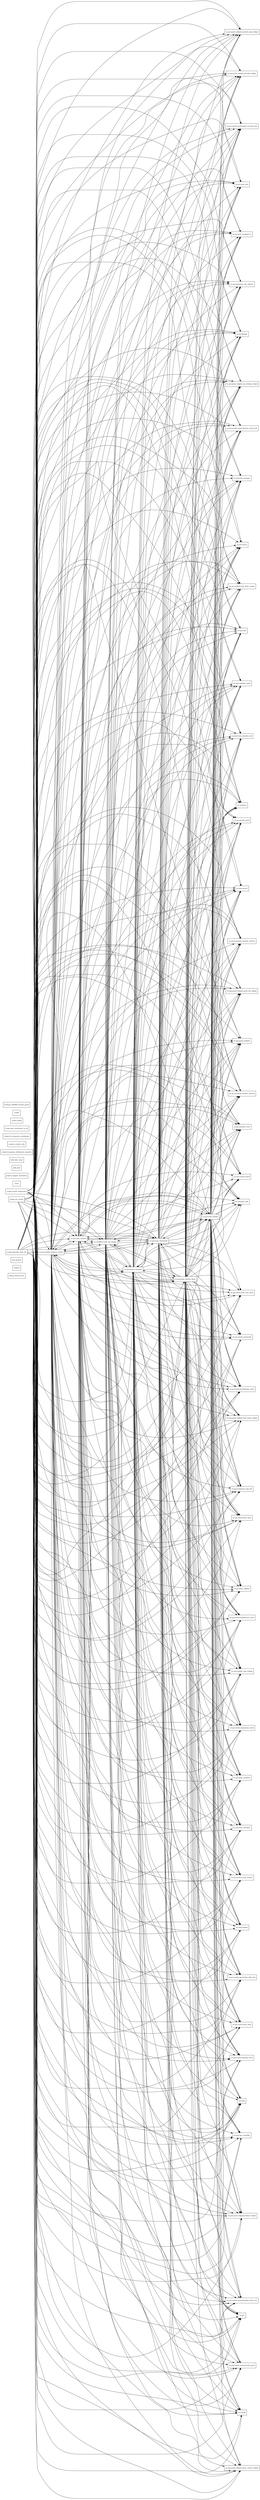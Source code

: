 digraph G {
rankdir=LR;
node [shape=box,fontsize=10];
  "debug_folium_issue" [label="debug_folium_issue"];
  "refaktor" [label="refaktor"];
  "test_geojson" [label="test_geojson"];
  "meteo_gui_starter" [label="meteo_gui_starter"];
  "meteo_gui_starter" -> "src.gui.results_panel.quick_overview_tab";
  "meteo_gui_starter" -> "src.gui.workers.analysis_worker";
  "meteo_gui_starter" -> "src.gui.main_window";
  "meteo_gui_starter" -> "src.analytics";
  "meteo_gui_starter" -> "src.gui.results_panel";
  "meteo_gui_starter" -> "src.gui.hungarian_location_selector";
  "meteo_gui_starter" -> "src.gui.panel_widgets.multi_city_widget";
  "meteo_gui_starter" -> "src.gui.panel_widgets";
  "meteo_gui_starter" -> "src.gui.utils";
  "meteo_gui_starter" -> "src.gui.hungarian_city_selector";
  "meteo_gui_starter" -> "src.gui.panel_widgets.api_settings_widget";
  "meteo_gui_starter" -> "src.data.weather_client";
  "meteo_gui_starter" -> "src.gui.data_widgets";
  "meteo_gui_starter" -> "src.gui.charts.temperature_chart";
  "meteo_gui_starter" -> "src.gui.weather_data_bridge";
  "meteo_gui_starter" -> "src.gui.charts.comparison_chart";
  "meteo_gui_starter" -> "src.gui.map_visualizer";
  "meteo_gui_starter" -> "src.gui.chart_container";
  "meteo_gui_starter" -> "src.data.city_manager";
  "meteo_gui_starter" -> "src.data.enums";
  "meteo_gui_starter" -> "src.gui.charts.wind_chart";
  "meteo_gui_starter" -> "src.data";
  "meteo_gui_starter" -> "src.gui.app_controller";
  "meteo_gui_starter" -> "src.gui.panel_widgets.location_widget";
  "meteo_gui_starter" -> "src.analytics.multi_city_engine";
  "meteo_gui_starter" -> "src.gui.analytics_view";
  "meteo_gui_starter" -> "src.gui.main_windowold";
  "meteo_gui_starter" -> "src.gui.control_panel";
  "meteo_gui_starter" -> "src.data.geo_utils";
  "meteo_gui_starter" -> "src.gui.charts.wind_rose_chart";
  "meteo_gui_starter" -> "src.gui.results_panel.extreme_events_tab";
  "meteo_gui_starter" -> "src.gui.trend_analytics_tab";
  "meteo_gui_starter" -> "src.gui.panel_widgets.analysis_type_widget";
  "meteo_gui_starter" -> "src.gui.map_visualizer (1)";
  "meteo_gui_starter" -> "src.gui.charts.heatmap_chart";
  "meteo_gui_starter" -> "src.gui.results_panel.detailed_charts_tab";
  "meteo_gui_starter" -> "src.gui.results_panel.results_panel";
  "meteo_gui_starter" -> "src.config";
  "meteo_gui_starter" -> "src.gui.panel_widgets.query_control_widget";
  "meteo_gui_starter" -> "src.gui.hungarian_map_tab";
  "meteo_gui_starter" -> "src.gui.panel_widgets.provider_widget";
  "meteo_gui_starter" -> "src.gui.dialogs";
  "meteo_gui_starter" -> "src.gui.charts";
  "meteo_gui_starter" -> "src.gui.charts.precipitation_chart";
  "meteo_gui_starter" -> "src.data.models";
  "meteo_gui_starter" -> "src.gui.universal_location_selector";
  "meteo_gui_starter" -> "src.gui.main_window_temp";
  "meteo_gui_starter" -> "src.gui.results_panel.data_table_tab";
  "meteo_gui_starter" -> "src.gui.panel_widgets.date_range_widget";
  "meteo_gui_starter" -> "src.gui.workers.data_fetch_worker";
  "meteo_gui_starter" -> "src.gui.color_palette";
  "meteo_gui_starter" -> "src.gui.mistral_main_window";
  "meteo_gui_starter" -> "src.gui";
  "meteo_gui_starter" -> "src.gui.map_view";
  "meteo_gui_starter" -> "src.gui.results_panel.utils";
  "meteo_gui_starter" -> "src.gui.theme_manager";
  "meteo_gui_starter" -> "src.gui.charts.base_chart";
  "main" [label="main"];
  "project_mapper_standalone" [label="project_mapper_standalone"];
  "split_plan" [label="split_plan"];
  "split_plan_main" [label="split_plan_main"];
  "src.config" [label="src.config"];
  "scripts.system_diagnostics" [label="scripts.system_diagnostics"];
  "scripts.system_diagnostics" -> "src.gui.results_panel.quick_overview_tab";
  "scripts.system_diagnostics" -> "src.gui.workers.analysis_worker";
  "scripts.system_diagnostics" -> "src.gui.main_window";
  "scripts.system_diagnostics" -> "src.analytics";
  "scripts.system_diagnostics" -> "src.gui.results_panel";
  "scripts.system_diagnostics" -> "src.gui.hungarian_location_selector";
  "scripts.system_diagnostics" -> "src.gui.panel_widgets.multi_city_widget";
  "scripts.system_diagnostics" -> "src.gui.panel_widgets";
  "scripts.system_diagnostics" -> "src.gui.utils";
  "scripts.system_diagnostics" -> "src.gui.hungarian_city_selector";
  "scripts.system_diagnostics" -> "src.gui.panel_widgets.api_settings_widget";
  "scripts.system_diagnostics" -> "src.data.weather_client";
  "scripts.system_diagnostics" -> "src.gui.data_widgets";
  "scripts.system_diagnostics" -> "src.gui.charts.temperature_chart";
  "scripts.system_diagnostics" -> "src.gui.weather_data_bridge";
  "scripts.system_diagnostics" -> "src.gui.charts.comparison_chart";
  "scripts.system_diagnostics" -> "src.gui.map_visualizer";
  "scripts.system_diagnostics" -> "src.gui.chart_container";
  "scripts.system_diagnostics" -> "src.data.city_manager";
  "scripts.system_diagnostics" -> "src.data.enums";
  "scripts.system_diagnostics" -> "src.gui.charts.wind_chart";
  "scripts.system_diagnostics" -> "src.data";
  "scripts.system_diagnostics" -> "src.gui.app_controller";
  "scripts.system_diagnostics" -> "src.gui.panel_widgets.location_widget";
  "scripts.system_diagnostics" -> "src.analytics.multi_city_engine";
  "scripts.system_diagnostics" -> "src.gui.analytics_view";
  "scripts.system_diagnostics" -> "src.gui.main_windowold";
  "scripts.system_diagnostics" -> "src.gui.control_panel";
  "scripts.system_diagnostics" -> "src.data.geo_utils";
  "scripts.system_diagnostics" -> "src.gui.charts.wind_rose_chart";
  "scripts.system_diagnostics" -> "src.gui.results_panel.extreme_events_tab";
  "scripts.system_diagnostics" -> "src.gui.trend_analytics_tab";
  "scripts.system_diagnostics" -> "src.gui.panel_widgets.analysis_type_widget";
  "scripts.system_diagnostics" -> "src.gui.map_visualizer (1)";
  "scripts.system_diagnostics" -> "src.gui.charts.heatmap_chart";
  "scripts.system_diagnostics" -> "src.gui.results_panel.detailed_charts_tab";
  "scripts.system_diagnostics" -> "src.gui.results_panel.results_panel";
  "scripts.system_diagnostics" -> "src.config";
  "scripts.system_diagnostics" -> "src.gui.panel_widgets.query_control_widget";
  "scripts.system_diagnostics" -> "src.gui.hungarian_map_tab";
  "scripts.system_diagnostics" -> "src.gui.panel_widgets.provider_widget";
  "scripts.system_diagnostics" -> "src.gui.dialogs";
  "scripts.system_diagnostics" -> "src.gui.charts";
  "scripts.system_diagnostics" -> "src.gui.charts.precipitation_chart";
  "scripts.system_diagnostics" -> "src.data.models";
  "scripts.system_diagnostics" -> "src.gui.universal_location_selector";
  "scripts.system_diagnostics" -> "src.gui.main_window_temp";
  "scripts.system_diagnostics" -> "src.gui.results_panel.data_table_tab";
  "scripts.system_diagnostics" -> "src.gui.panel_widgets.date_range_widget";
  "scripts.system_diagnostics" -> "src.gui.workers.data_fetch_worker";
  "scripts.system_diagnostics" -> "src.gui.color_palette";
  "scripts.system_diagnostics" -> "src.gui.mistral_main_window";
  "scripts.system_diagnostics" -> "src.gui";
  "scripts.system_diagnostics" -> "src.gui.map_view";
  "scripts.system_diagnostics" -> "src.gui.results_panel.utils";
  "scripts.system_diagnostics" -> "src.gui.theme_manager";
  "scripts.system_diagnostics" -> "src.gui.charts.base_chart";
  "scripts.hungarian_settlements_importer" [label="scripts.hungarian_settlements_importer"];
  "scripts.ai_studio_code" [label="scripts.ai_studio_code"];
  "scripts.fix_hungarian_coordinates" [label="scripts.fix_hungarian_coordinates"];
  "scripts.add_coordinates_to_db" [label="scripts.add_coordinates_to_db"];
  "scripts.config" [label="scripts.config"];
  "scripts.populate_cities_db" [label="scripts.populate_cities_db"];
  "scripts.populate_cities_db" -> "src.gui.results_panel.quick_overview_tab";
  "scripts.populate_cities_db" -> "src.gui.workers.analysis_worker";
  "scripts.populate_cities_db" -> "src.gui.main_window";
  "scripts.populate_cities_db" -> "src.analytics";
  "scripts.populate_cities_db" -> "src.gui.results_panel";
  "scripts.populate_cities_db" -> "src.gui.hungarian_location_selector";
  "scripts.populate_cities_db" -> "src.gui.panel_widgets.multi_city_widget";
  "scripts.populate_cities_db" -> "src.gui.panel_widgets";
  "scripts.populate_cities_db" -> "src.gui.utils";
  "scripts.populate_cities_db" -> "src.gui.hungarian_city_selector";
  "scripts.populate_cities_db" -> "src.gui.panel_widgets.api_settings_widget";
  "scripts.populate_cities_db" -> "src.data.weather_client";
  "scripts.populate_cities_db" -> "src.gui.data_widgets";
  "scripts.populate_cities_db" -> "src.gui.charts.temperature_chart";
  "scripts.populate_cities_db" -> "src.gui.weather_data_bridge";
  "scripts.populate_cities_db" -> "src.gui.charts.comparison_chart";
  "scripts.populate_cities_db" -> "src.gui.map_visualizer";
  "scripts.populate_cities_db" -> "src.gui.chart_container";
  "scripts.populate_cities_db" -> "src.data.city_manager";
  "scripts.populate_cities_db" -> "src.data.enums";
  "scripts.populate_cities_db" -> "src.gui.charts.wind_chart";
  "scripts.populate_cities_db" -> "src.data";
  "scripts.populate_cities_db" -> "src.gui.app_controller";
  "scripts.populate_cities_db" -> "src.gui.panel_widgets.location_widget";
  "scripts.populate_cities_db" -> "src.analytics.multi_city_engine";
  "scripts.populate_cities_db" -> "src.gui.analytics_view";
  "scripts.populate_cities_db" -> "src.gui.main_windowold";
  "scripts.populate_cities_db" -> "src.gui.control_panel";
  "scripts.populate_cities_db" -> "src.data.geo_utils";
  "scripts.populate_cities_db" -> "src.gui.charts.wind_rose_chart";
  "scripts.populate_cities_db" -> "src.gui.results_panel.extreme_events_tab";
  "scripts.populate_cities_db" -> "src.gui.trend_analytics_tab";
  "scripts.populate_cities_db" -> "src.gui.panel_widgets.analysis_type_widget";
  "scripts.populate_cities_db" -> "src.gui.map_visualizer (1)";
  "scripts.populate_cities_db" -> "src.gui.charts.heatmap_chart";
  "scripts.populate_cities_db" -> "src.gui.results_panel.detailed_charts_tab";
  "scripts.populate_cities_db" -> "src.gui.results_panel.results_panel";
  "scripts.populate_cities_db" -> "src.config";
  "scripts.populate_cities_db" -> "src.gui.panel_widgets.query_control_widget";
  "scripts.populate_cities_db" -> "src.gui.hungarian_map_tab";
  "scripts.populate_cities_db" -> "src.gui.panel_widgets.provider_widget";
  "scripts.populate_cities_db" -> "src.gui.dialogs";
  "scripts.populate_cities_db" -> "src.gui.charts";
  "scripts.populate_cities_db" -> "src.gui.charts.precipitation_chart";
  "scripts.populate_cities_db" -> "src.data.models";
  "scripts.populate_cities_db" -> "src.gui.universal_location_selector";
  "scripts.populate_cities_db" -> "src.gui.main_window_temp";
  "scripts.populate_cities_db" -> "src.gui.results_panel.data_table_tab";
  "scripts.populate_cities_db" -> "src.gui.panel_widgets.date_range_widget";
  "scripts.populate_cities_db" -> "src.gui.workers.data_fetch_worker";
  "scripts.populate_cities_db" -> "src.gui.color_palette";
  "scripts.populate_cities_db" -> "src.gui.mistral_main_window";
  "scripts.populate_cities_db" -> "src.gui";
  "scripts.populate_cities_db" -> "src.gui.map_view";
  "scripts.populate_cities_db" -> "src.gui.results_panel.utils";
  "scripts.populate_cities_db" -> "src.gui.theme_manager";
  "scripts.populate_cities_db" -> "src.gui.charts.base_chart";
  "scripts" [label="scripts"];
  "backups_20250813.control_panel" [label="backups_20250813.control_panel"];
  "src.data.geo_utils" [label="src.data.geo_utils"];
  "src.data.city_manager" [label="src.data.city_manager"];
  "src.data.enums" [label="src.data.enums"];
  "src.data.models" [label="src.data.models"];
  "src.data.weather_client" [label="src.data.weather_client"];
  "src.data" [label="src.data"];
  "src.analytics.multi_city_engine" [label="src.analytics.multi_city_engine"];
  "src.analytics.multi_city_engine" -> "src.gui.results_panel.quick_overview_tab";
  "src.analytics.multi_city_engine" -> "src.gui.workers.analysis_worker";
  "src.analytics.multi_city_engine" -> "src.gui.main_window";
  "src.analytics.multi_city_engine" -> "src.analytics";
  "src.analytics.multi_city_engine" -> "src.gui.results_panel";
  "src.analytics.multi_city_engine" -> "src.gui.hungarian_location_selector";
  "src.analytics.multi_city_engine" -> "src.gui.panel_widgets.multi_city_widget";
  "src.analytics.multi_city_engine" -> "src.gui.panel_widgets";
  "src.analytics.multi_city_engine" -> "src.gui.utils";
  "src.analytics.multi_city_engine" -> "src.gui.hungarian_city_selector";
  "src.analytics.multi_city_engine" -> "src.gui.panel_widgets.api_settings_widget";
  "src.analytics.multi_city_engine" -> "src.data.weather_client";
  "src.analytics.multi_city_engine" -> "src.gui.data_widgets";
  "src.analytics.multi_city_engine" -> "src.gui.charts.temperature_chart";
  "src.analytics.multi_city_engine" -> "src.gui.weather_data_bridge";
  "src.analytics.multi_city_engine" -> "src.gui.charts.comparison_chart";
  "src.analytics.multi_city_engine" -> "src.gui.map_visualizer";
  "src.analytics.multi_city_engine" -> "src.gui.chart_container";
  "src.analytics.multi_city_engine" -> "src.data.city_manager";
  "src.analytics.multi_city_engine" -> "src.data.enums";
  "src.analytics.multi_city_engine" -> "src.gui.charts.wind_chart";
  "src.analytics.multi_city_engine" -> "src.data";
  "src.analytics.multi_city_engine" -> "src.gui.app_controller";
  "src.analytics.multi_city_engine" -> "src.gui.panel_widgets.location_widget";
  "src.analytics.multi_city_engine" -> "src.gui.analytics_view";
  "src.analytics.multi_city_engine" -> "src.gui.main_windowold";
  "src.analytics.multi_city_engine" -> "src.gui.control_panel";
  "src.analytics.multi_city_engine" -> "src.data.geo_utils";
  "src.analytics.multi_city_engine" -> "src.gui.charts.wind_rose_chart";
  "src.analytics.multi_city_engine" -> "src.gui.results_panel.extreme_events_tab";
  "src.analytics.multi_city_engine" -> "src.gui.trend_analytics_tab";
  "src.analytics.multi_city_engine" -> "src.gui.panel_widgets.analysis_type_widget";
  "src.analytics.multi_city_engine" -> "src.gui.map_visualizer (1)";
  "src.analytics.multi_city_engine" -> "src.gui.charts.heatmap_chart";
  "src.analytics.multi_city_engine" -> "src.gui.results_panel.detailed_charts_tab";
  "src.analytics.multi_city_engine" -> "src.gui.results_panel.results_panel";
  "src.analytics.multi_city_engine" -> "src.config";
  "src.analytics.multi_city_engine" -> "src.gui.panel_widgets.query_control_widget";
  "src.analytics.multi_city_engine" -> "src.gui.hungarian_map_tab";
  "src.analytics.multi_city_engine" -> "src.gui.panel_widgets.provider_widget";
  "src.analytics.multi_city_engine" -> "src.gui.dialogs";
  "src.analytics.multi_city_engine" -> "src.gui.charts";
  "src.analytics.multi_city_engine" -> "src.gui.charts.precipitation_chart";
  "src.analytics.multi_city_engine" -> "src.data.models";
  "src.analytics.multi_city_engine" -> "src.gui.universal_location_selector";
  "src.analytics.multi_city_engine" -> "src.gui.main_window_temp";
  "src.analytics.multi_city_engine" -> "src.gui.results_panel.data_table_tab";
  "src.analytics.multi_city_engine" -> "src.gui.panel_widgets.date_range_widget";
  "src.analytics.multi_city_engine" -> "src.gui.workers.data_fetch_worker";
  "src.analytics.multi_city_engine" -> "src.gui.color_palette";
  "src.analytics.multi_city_engine" -> "src.gui.mistral_main_window";
  "src.analytics.multi_city_engine" -> "src.gui";
  "src.analytics.multi_city_engine" -> "src.gui.map_view";
  "src.analytics.multi_city_engine" -> "src.gui.results_panel.utils";
  "src.analytics.multi_city_engine" -> "src.gui.theme_manager";
  "src.analytics.multi_city_engine" -> "src.gui.charts.base_chart";
  "src.analytics" [label="src.analytics"];
  "src.gui.map_visualizer" [label="src.gui.map_visualizer"];
  "src.gui.mistral_main_window" [label="src.gui.mistral_main_window"];
  "src.gui.universal_location_selector" [label="src.gui.universal_location_selector"];
  "src.gui.map_view" [label="src.gui.map_view"];
  "src.gui.chart_container" [label="src.gui.chart_container"];
  "src.gui.trend_analytics_tab" [label="src.gui.trend_analytics_tab"];
  "src.gui.hungarian_location_selector" [label="src.gui.hungarian_location_selector"];
  "src.gui.hungarian_map_tab" [label="src.gui.hungarian_map_tab"];
  "src.gui.color_palette" [label="src.gui.color_palette"];
  "src.gui.color_palette" -> "src.gui.results_panel.quick_overview_tab";
  "src.gui.color_palette" -> "src.gui.workers.analysis_worker";
  "src.gui.color_palette" -> "src.gui.main_window";
  "src.gui.color_palette" -> "src.analytics";
  "src.gui.color_palette" -> "src.gui.results_panel";
  "src.gui.color_palette" -> "src.gui.hungarian_location_selector";
  "src.gui.color_palette" -> "src.gui.panel_widgets.multi_city_widget";
  "src.gui.color_palette" -> "src.gui.panel_widgets";
  "src.gui.color_palette" -> "src.gui.utils";
  "src.gui.color_palette" -> "src.gui.hungarian_city_selector";
  "src.gui.color_palette" -> "src.gui.panel_widgets.api_settings_widget";
  "src.gui.color_palette" -> "src.data.weather_client";
  "src.gui.color_palette" -> "src.gui.data_widgets";
  "src.gui.color_palette" -> "src.gui.charts.temperature_chart";
  "src.gui.color_palette" -> "src.gui.weather_data_bridge";
  "src.gui.color_palette" -> "src.gui.charts.comparison_chart";
  "src.gui.color_palette" -> "src.gui.map_visualizer";
  "src.gui.color_palette" -> "src.gui.chart_container";
  "src.gui.color_palette" -> "src.data.city_manager";
  "src.gui.color_palette" -> "src.data.enums";
  "src.gui.color_palette" -> "src.gui.charts.wind_chart";
  "src.gui.color_palette" -> "src.data";
  "src.gui.color_palette" -> "src.gui.app_controller";
  "src.gui.color_palette" -> "src.gui.panel_widgets.location_widget";
  "src.gui.color_palette" -> "src.analytics.multi_city_engine";
  "src.gui.color_palette" -> "src.gui.analytics_view";
  "src.gui.color_palette" -> "src.gui.main_windowold";
  "src.gui.color_palette" -> "src.gui.control_panel";
  "src.gui.color_palette" -> "src.data.geo_utils";
  "src.gui.color_palette" -> "src.gui.charts.wind_rose_chart";
  "src.gui.color_palette" -> "src.gui.results_panel.extreme_events_tab";
  "src.gui.color_palette" -> "src.gui.trend_analytics_tab";
  "src.gui.color_palette" -> "src.gui.panel_widgets.analysis_type_widget";
  "src.gui.color_palette" -> "src.gui.map_visualizer (1)";
  "src.gui.color_palette" -> "src.gui.charts.heatmap_chart";
  "src.gui.color_palette" -> "src.gui.results_panel.detailed_charts_tab";
  "src.gui.color_palette" -> "src.gui.results_panel.results_panel";
  "src.gui.color_palette" -> "src.config";
  "src.gui.color_palette" -> "src.gui.panel_widgets.query_control_widget";
  "src.gui.color_palette" -> "src.gui.hungarian_map_tab";
  "src.gui.color_palette" -> "src.gui.panel_widgets.provider_widget";
  "src.gui.color_palette" -> "src.gui.dialogs";
  "src.gui.color_palette" -> "src.gui.charts";
  "src.gui.color_palette" -> "src.gui.charts.precipitation_chart";
  "src.gui.color_palette" -> "src.data.models";
  "src.gui.color_palette" -> "src.gui.universal_location_selector";
  "src.gui.color_palette" -> "src.gui.main_window_temp";
  "src.gui.color_palette" -> "src.gui.results_panel.data_table_tab";
  "src.gui.color_palette" -> "src.gui.panel_widgets.date_range_widget";
  "src.gui.color_palette" -> "src.gui.workers.data_fetch_worker";
  "src.gui.color_palette" -> "src.gui.mistral_main_window";
  "src.gui.color_palette" -> "src.gui";
  "src.gui.color_palette" -> "src.gui.map_view";
  "src.gui.color_palette" -> "src.gui.results_panel.utils";
  "src.gui.color_palette" -> "src.gui.theme_manager";
  "src.gui.color_palette" -> "src.gui.charts.base_chart";
  "src.gui.weather_data_bridge" [label="src.gui.weather_data_bridge"];
  "src.gui.hungarian_city_selector" [label="src.gui.hungarian_city_selector"];
  "src.gui.analytics_view" [label="src.gui.analytics_view"];
  "src.gui.dialogs" [label="src.gui.dialogs"];
  "src.gui.utils" [label="src.gui.utils"];
  "src.gui.control_panel" [label="src.gui.control_panel"];
  "src.gui.theme_manager" [label="src.gui.theme_manager"];
  "src.gui.theme_manager" -> "src.gui.results_panel.quick_overview_tab";
  "src.gui.theme_manager" -> "src.gui.workers.analysis_worker";
  "src.gui.theme_manager" -> "src.gui.main_window";
  "src.gui.theme_manager" -> "src.analytics";
  "src.gui.theme_manager" -> "src.gui.results_panel";
  "src.gui.theme_manager" -> "src.gui.hungarian_location_selector";
  "src.gui.theme_manager" -> "src.gui.panel_widgets.multi_city_widget";
  "src.gui.theme_manager" -> "src.gui.panel_widgets";
  "src.gui.theme_manager" -> "src.gui.utils";
  "src.gui.theme_manager" -> "src.gui.hungarian_city_selector";
  "src.gui.theme_manager" -> "src.gui.panel_widgets.api_settings_widget";
  "src.gui.theme_manager" -> "src.data.weather_client";
  "src.gui.theme_manager" -> "src.gui.data_widgets";
  "src.gui.theme_manager" -> "src.gui.charts.temperature_chart";
  "src.gui.theme_manager" -> "src.gui.weather_data_bridge";
  "src.gui.theme_manager" -> "src.gui.charts.comparison_chart";
  "src.gui.theme_manager" -> "src.gui.map_visualizer";
  "src.gui.theme_manager" -> "src.gui.chart_container";
  "src.gui.theme_manager" -> "src.data.city_manager";
  "src.gui.theme_manager" -> "src.data.enums";
  "src.gui.theme_manager" -> "src.gui.charts.wind_chart";
  "src.gui.theme_manager" -> "src.data";
  "src.gui.theme_manager" -> "src.gui.app_controller";
  "src.gui.theme_manager" -> "src.gui.panel_widgets.location_widget";
  "src.gui.theme_manager" -> "src.analytics.multi_city_engine";
  "src.gui.theme_manager" -> "src.gui.analytics_view";
  "src.gui.theme_manager" -> "src.gui.main_windowold";
  "src.gui.theme_manager" -> "src.gui.control_panel";
  "src.gui.theme_manager" -> "src.data.geo_utils";
  "src.gui.theme_manager" -> "src.gui.charts.wind_rose_chart";
  "src.gui.theme_manager" -> "src.gui.results_panel.extreme_events_tab";
  "src.gui.theme_manager" -> "src.gui.trend_analytics_tab";
  "src.gui.theme_manager" -> "src.gui.panel_widgets.analysis_type_widget";
  "src.gui.theme_manager" -> "src.gui.map_visualizer (1)";
  "src.gui.theme_manager" -> "src.gui.charts.heatmap_chart";
  "src.gui.theme_manager" -> "src.gui.results_panel.detailed_charts_tab";
  "src.gui.theme_manager" -> "src.gui.results_panel.results_panel";
  "src.gui.theme_manager" -> "src.config";
  "src.gui.theme_manager" -> "src.gui.panel_widgets.query_control_widget";
  "src.gui.theme_manager" -> "src.gui.hungarian_map_tab";
  "src.gui.theme_manager" -> "src.gui.panel_widgets.provider_widget";
  "src.gui.theme_manager" -> "src.gui.dialogs";
  "src.gui.theme_manager" -> "src.gui.charts";
  "src.gui.theme_manager" -> "src.gui.charts.precipitation_chart";
  "src.gui.theme_manager" -> "src.data.models";
  "src.gui.theme_manager" -> "src.gui.universal_location_selector";
  "src.gui.theme_manager" -> "src.gui.main_window_temp";
  "src.gui.theme_manager" -> "src.gui.results_panel.data_table_tab";
  "src.gui.theme_manager" -> "src.gui.panel_widgets.date_range_widget";
  "src.gui.theme_manager" -> "src.gui.workers.data_fetch_worker";
  "src.gui.theme_manager" -> "src.gui.color_palette";
  "src.gui.theme_manager" -> "src.gui.mistral_main_window";
  "src.gui.theme_manager" -> "src.gui";
  "src.gui.theme_manager" -> "src.gui.map_view";
  "src.gui.theme_manager" -> "src.gui.results_panel.utils";
  "src.gui.theme_manager" -> "src.gui.charts.base_chart";
  "src.gui.map_visualizer (1)" [label="src.gui.map_visualizer (1)"];
  "src.gui.main_window" [label="src.gui.main_window"];
  "src.gui.main_window" -> "src.gui.results_panel.quick_overview_tab";
  "src.gui.main_window" -> "src.gui.workers.analysis_worker";
  "src.gui.main_window" -> "src.analytics";
  "src.gui.main_window" -> "src.gui.results_panel";
  "src.gui.main_window" -> "src.gui.hungarian_location_selector";
  "src.gui.main_window" -> "src.gui.panel_widgets.multi_city_widget";
  "src.gui.main_window" -> "src.gui.panel_widgets";
  "src.gui.main_window" -> "src.gui.utils";
  "src.gui.main_window" -> "src.gui.hungarian_city_selector";
  "src.gui.main_window" -> "src.gui.panel_widgets.api_settings_widget";
  "src.gui.main_window" -> "src.data.weather_client";
  "src.gui.main_window" -> "src.gui.data_widgets";
  "src.gui.main_window" -> "src.gui.charts.temperature_chart";
  "src.gui.main_window" -> "src.gui.weather_data_bridge";
  "src.gui.main_window" -> "src.gui.charts.comparison_chart";
  "src.gui.main_window" -> "src.gui.map_visualizer";
  "src.gui.main_window" -> "src.gui.chart_container";
  "src.gui.main_window" -> "src.data.city_manager";
  "src.gui.main_window" -> "src.data.enums";
  "src.gui.main_window" -> "src.gui.charts.wind_chart";
  "src.gui.main_window" -> "src.data";
  "src.gui.main_window" -> "src.gui.app_controller";
  "src.gui.main_window" -> "src.gui.panel_widgets.location_widget";
  "src.gui.main_window" -> "src.analytics.multi_city_engine";
  "src.gui.main_window" -> "src.gui.analytics_view";
  "src.gui.main_window" -> "src.gui.main_windowold";
  "src.gui.main_window" -> "src.gui.control_panel";
  "src.gui.main_window" -> "src.data.geo_utils";
  "src.gui.main_window" -> "src.gui.charts.wind_rose_chart";
  "src.gui.main_window" -> "src.gui.results_panel.extreme_events_tab";
  "src.gui.main_window" -> "src.gui.trend_analytics_tab";
  "src.gui.main_window" -> "src.gui.panel_widgets.analysis_type_widget";
  "src.gui.main_window" -> "src.gui.map_visualizer (1)";
  "src.gui.main_window" -> "src.gui.charts.heatmap_chart";
  "src.gui.main_window" -> "src.gui.results_panel.detailed_charts_tab";
  "src.gui.main_window" -> "src.gui.results_panel.results_panel";
  "src.gui.main_window" -> "src.config";
  "src.gui.main_window" -> "src.gui.panel_widgets.query_control_widget";
  "src.gui.main_window" -> "src.gui.hungarian_map_tab";
  "src.gui.main_window" -> "src.gui.panel_widgets.provider_widget";
  "src.gui.main_window" -> "src.gui.dialogs";
  "src.gui.main_window" -> "src.gui.charts";
  "src.gui.main_window" -> "src.gui.charts.precipitation_chart";
  "src.gui.main_window" -> "src.data.models";
  "src.gui.main_window" -> "src.gui.universal_location_selector";
  "src.gui.main_window" -> "src.gui.main_window_temp";
  "src.gui.main_window" -> "src.gui.results_panel.data_table_tab";
  "src.gui.main_window" -> "src.gui.panel_widgets.date_range_widget";
  "src.gui.main_window" -> "src.gui.workers.data_fetch_worker";
  "src.gui.main_window" -> "src.gui.color_palette";
  "src.gui.main_window" -> "src.gui.mistral_main_window";
  "src.gui.main_window" -> "src.gui";
  "src.gui.main_window" -> "src.gui.map_view";
  "src.gui.main_window" -> "src.gui.results_panel.utils";
  "src.gui.main_window" -> "src.gui.theme_manager";
  "src.gui.main_window" -> "src.gui.charts.base_chart";
  "src.gui.app_controller" [label="src.gui.app_controller"];
  "src.gui.data_widgets" [label="src.gui.data_widgets"];
  "src.gui.main_window_temp" [label="src.gui.main_window_temp"];
  "src.gui.main_window_temp" -> "src.gui.results_panel.quick_overview_tab";
  "src.gui.main_window_temp" -> "src.gui.workers.analysis_worker";
  "src.gui.main_window_temp" -> "src.gui.main_window";
  "src.gui.main_window_temp" -> "src.analytics";
  "src.gui.main_window_temp" -> "src.gui.results_panel";
  "src.gui.main_window_temp" -> "src.gui.hungarian_location_selector";
  "src.gui.main_window_temp" -> "src.gui.panel_widgets.multi_city_widget";
  "src.gui.main_window_temp" -> "src.gui.panel_widgets";
  "src.gui.main_window_temp" -> "src.gui.utils";
  "src.gui.main_window_temp" -> "src.gui.hungarian_city_selector";
  "src.gui.main_window_temp" -> "src.gui.panel_widgets.api_settings_widget";
  "src.gui.main_window_temp" -> "src.data.weather_client";
  "src.gui.main_window_temp" -> "src.gui.data_widgets";
  "src.gui.main_window_temp" -> "src.gui.charts.temperature_chart";
  "src.gui.main_window_temp" -> "src.gui.weather_data_bridge";
  "src.gui.main_window_temp" -> "src.gui.charts.comparison_chart";
  "src.gui.main_window_temp" -> "src.gui.map_visualizer";
  "src.gui.main_window_temp" -> "src.gui.chart_container";
  "src.gui.main_window_temp" -> "src.data.city_manager";
  "src.gui.main_window_temp" -> "src.data.enums";
  "src.gui.main_window_temp" -> "src.gui.charts.wind_chart";
  "src.gui.main_window_temp" -> "src.data";
  "src.gui.main_window_temp" -> "src.gui.app_controller";
  "src.gui.main_window_temp" -> "src.gui.panel_widgets.location_widget";
  "src.gui.main_window_temp" -> "src.analytics.multi_city_engine";
  "src.gui.main_window_temp" -> "src.gui.analytics_view";
  "src.gui.main_window_temp" -> "src.gui.main_windowold";
  "src.gui.main_window_temp" -> "src.gui.control_panel";
  "src.gui.main_window_temp" -> "src.data.geo_utils";
  "src.gui.main_window_temp" -> "src.gui.charts.wind_rose_chart";
  "src.gui.main_window_temp" -> "src.gui.results_panel.extreme_events_tab";
  "src.gui.main_window_temp" -> "src.gui.trend_analytics_tab";
  "src.gui.main_window_temp" -> "src.gui.panel_widgets.analysis_type_widget";
  "src.gui.main_window_temp" -> "src.gui.map_visualizer (1)";
  "src.gui.main_window_temp" -> "src.gui.charts.heatmap_chart";
  "src.gui.main_window_temp" -> "src.gui.results_panel.detailed_charts_tab";
  "src.gui.main_window_temp" -> "src.gui.results_panel.results_panel";
  "src.gui.main_window_temp" -> "src.config";
  "src.gui.main_window_temp" -> "src.gui.panel_widgets.query_control_widget";
  "src.gui.main_window_temp" -> "src.gui.hungarian_map_tab";
  "src.gui.main_window_temp" -> "src.gui.panel_widgets.provider_widget";
  "src.gui.main_window_temp" -> "src.gui.dialogs";
  "src.gui.main_window_temp" -> "src.gui.charts";
  "src.gui.main_window_temp" -> "src.gui.charts.precipitation_chart";
  "src.gui.main_window_temp" -> "src.data.models";
  "src.gui.main_window_temp" -> "src.gui.universal_location_selector";
  "src.gui.main_window_temp" -> "src.gui.results_panel.data_table_tab";
  "src.gui.main_window_temp" -> "src.gui.panel_widgets.date_range_widget";
  "src.gui.main_window_temp" -> "src.gui.workers.data_fetch_worker";
  "src.gui.main_window_temp" -> "src.gui.color_palette";
  "src.gui.main_window_temp" -> "src.gui.mistral_main_window";
  "src.gui.main_window_temp" -> "src.gui";
  "src.gui.main_window_temp" -> "src.gui.map_view";
  "src.gui.main_window_temp" -> "src.gui.results_panel.utils";
  "src.gui.main_window_temp" -> "src.gui.theme_manager";
  "src.gui.main_window_temp" -> "src.gui.charts.base_chart";
  "src.gui" [label="src.gui"];
  "src.gui.main_windowold" [label="src.gui.main_windowold"];
  "src.gui.main_windowold" -> "src.gui.results_panel.quick_overview_tab";
  "src.gui.main_windowold" -> "src.gui.workers.analysis_worker";
  "src.gui.main_windowold" -> "src.gui.main_window";
  "src.gui.main_windowold" -> "src.analytics";
  "src.gui.main_windowold" -> "src.gui.results_panel";
  "src.gui.main_windowold" -> "src.gui.hungarian_location_selector";
  "src.gui.main_windowold" -> "src.gui.panel_widgets.multi_city_widget";
  "src.gui.main_windowold" -> "src.gui.panel_widgets";
  "src.gui.main_windowold" -> "src.gui.utils";
  "src.gui.main_windowold" -> "src.gui.hungarian_city_selector";
  "src.gui.main_windowold" -> "src.gui.panel_widgets.api_settings_widget";
  "src.gui.main_windowold" -> "src.data.weather_client";
  "src.gui.main_windowold" -> "src.gui.data_widgets";
  "src.gui.main_windowold" -> "src.gui.charts.temperature_chart";
  "src.gui.main_windowold" -> "src.gui.weather_data_bridge";
  "src.gui.main_windowold" -> "src.gui.charts.comparison_chart";
  "src.gui.main_windowold" -> "src.gui.map_visualizer";
  "src.gui.main_windowold" -> "src.gui.chart_container";
  "src.gui.main_windowold" -> "src.data.city_manager";
  "src.gui.main_windowold" -> "src.data.enums";
  "src.gui.main_windowold" -> "src.gui.charts.wind_chart";
  "src.gui.main_windowold" -> "src.data";
  "src.gui.main_windowold" -> "src.gui.app_controller";
  "src.gui.main_windowold" -> "src.gui.panel_widgets.location_widget";
  "src.gui.main_windowold" -> "src.analytics.multi_city_engine";
  "src.gui.main_windowold" -> "src.gui.analytics_view";
  "src.gui.main_windowold" -> "src.gui.control_panel";
  "src.gui.main_windowold" -> "src.data.geo_utils";
  "src.gui.main_windowold" -> "src.gui.charts.wind_rose_chart";
  "src.gui.main_windowold" -> "src.gui.results_panel.extreme_events_tab";
  "src.gui.main_windowold" -> "src.gui.trend_analytics_tab";
  "src.gui.main_windowold" -> "src.gui.panel_widgets.analysis_type_widget";
  "src.gui.main_windowold" -> "src.gui.map_visualizer (1)";
  "src.gui.main_windowold" -> "src.gui.charts.heatmap_chart";
  "src.gui.main_windowold" -> "src.gui.results_panel.detailed_charts_tab";
  "src.gui.main_windowold" -> "src.gui.results_panel.results_panel";
  "src.gui.main_windowold" -> "src.config";
  "src.gui.main_windowold" -> "src.gui.panel_widgets.query_control_widget";
  "src.gui.main_windowold" -> "src.gui.hungarian_map_tab";
  "src.gui.main_windowold" -> "src.gui.panel_widgets.provider_widget";
  "src.gui.main_windowold" -> "src.gui.dialogs";
  "src.gui.main_windowold" -> "src.gui.charts";
  "src.gui.main_windowold" -> "src.gui.charts.precipitation_chart";
  "src.gui.main_windowold" -> "src.data.models";
  "src.gui.main_windowold" -> "src.gui.universal_location_selector";
  "src.gui.main_windowold" -> "src.gui.main_window_temp";
  "src.gui.main_windowold" -> "src.gui.results_panel.data_table_tab";
  "src.gui.main_windowold" -> "src.gui.panel_widgets.date_range_widget";
  "src.gui.main_windowold" -> "src.gui.workers.data_fetch_worker";
  "src.gui.main_windowold" -> "src.gui.color_palette";
  "src.gui.main_windowold" -> "src.gui.mistral_main_window";
  "src.gui.main_windowold" -> "src.gui";
  "src.gui.main_windowold" -> "src.gui.map_view";
  "src.gui.main_windowold" -> "src.gui.results_panel.utils";
  "src.gui.main_windowold" -> "src.gui.theme_manager";
  "src.gui.main_windowold" -> "src.gui.charts.base_chart";
  "src.gui.workers.analysis_worker" [label="src.gui.workers.analysis_worker"];
  "src.gui.workers.analysis_worker" -> "src.gui.results_panel.quick_overview_tab";
  "src.gui.workers.analysis_worker" -> "src.gui.main_window";
  "src.gui.workers.analysis_worker" -> "src.analytics";
  "src.gui.workers.analysis_worker" -> "src.gui.results_panel";
  "src.gui.workers.analysis_worker" -> "src.gui.hungarian_location_selector";
  "src.gui.workers.analysis_worker" -> "src.gui.panel_widgets.multi_city_widget";
  "src.gui.workers.analysis_worker" -> "src.gui.panel_widgets";
  "src.gui.workers.analysis_worker" -> "src.gui.utils";
  "src.gui.workers.analysis_worker" -> "src.gui.hungarian_city_selector";
  "src.gui.workers.analysis_worker" -> "src.gui.panel_widgets.api_settings_widget";
  "src.gui.workers.analysis_worker" -> "src.data.weather_client";
  "src.gui.workers.analysis_worker" -> "src.gui.data_widgets";
  "src.gui.workers.analysis_worker" -> "src.gui.charts.temperature_chart";
  "src.gui.workers.analysis_worker" -> "src.gui.weather_data_bridge";
  "src.gui.workers.analysis_worker" -> "src.gui.charts.comparison_chart";
  "src.gui.workers.analysis_worker" -> "src.gui.map_visualizer";
  "src.gui.workers.analysis_worker" -> "src.gui.chart_container";
  "src.gui.workers.analysis_worker" -> "src.data.city_manager";
  "src.gui.workers.analysis_worker" -> "src.data.enums";
  "src.gui.workers.analysis_worker" -> "src.gui.charts.wind_chart";
  "src.gui.workers.analysis_worker" -> "src.data";
  "src.gui.workers.analysis_worker" -> "src.gui.app_controller";
  "src.gui.workers.analysis_worker" -> "src.gui.panel_widgets.location_widget";
  "src.gui.workers.analysis_worker" -> "src.analytics.multi_city_engine";
  "src.gui.workers.analysis_worker" -> "src.gui.analytics_view";
  "src.gui.workers.analysis_worker" -> "src.gui.main_windowold";
  "src.gui.workers.analysis_worker" -> "src.gui.control_panel";
  "src.gui.workers.analysis_worker" -> "src.data.geo_utils";
  "src.gui.workers.analysis_worker" -> "src.gui.charts.wind_rose_chart";
  "src.gui.workers.analysis_worker" -> "src.gui.results_panel.extreme_events_tab";
  "src.gui.workers.analysis_worker" -> "src.gui.trend_analytics_tab";
  "src.gui.workers.analysis_worker" -> "src.gui.panel_widgets.analysis_type_widget";
  "src.gui.workers.analysis_worker" -> "src.gui.map_visualizer (1)";
  "src.gui.workers.analysis_worker" -> "src.gui.charts.heatmap_chart";
  "src.gui.workers.analysis_worker" -> "src.gui.results_panel.detailed_charts_tab";
  "src.gui.workers.analysis_worker" -> "src.gui.results_panel.results_panel";
  "src.gui.workers.analysis_worker" -> "src.config";
  "src.gui.workers.analysis_worker" -> "src.gui.panel_widgets.query_control_widget";
  "src.gui.workers.analysis_worker" -> "src.gui.hungarian_map_tab";
  "src.gui.workers.analysis_worker" -> "src.gui.panel_widgets.provider_widget";
  "src.gui.workers.analysis_worker" -> "src.gui.dialogs";
  "src.gui.workers.analysis_worker" -> "src.gui.charts";
  "src.gui.workers.analysis_worker" -> "src.gui.charts.precipitation_chart";
  "src.gui.workers.analysis_worker" -> "src.data.models";
  "src.gui.workers.analysis_worker" -> "src.gui.universal_location_selector";
  "src.gui.workers.analysis_worker" -> "src.gui.main_window_temp";
  "src.gui.workers.analysis_worker" -> "src.gui.results_panel.data_table_tab";
  "src.gui.workers.analysis_worker" -> "src.gui.panel_widgets.date_range_widget";
  "src.gui.workers.analysis_worker" -> "src.gui.workers.data_fetch_worker";
  "src.gui.workers.analysis_worker" -> "src.gui.color_palette";
  "src.gui.workers.analysis_worker" -> "src.gui.mistral_main_window";
  "src.gui.workers.analysis_worker" -> "src.gui";
  "src.gui.workers.analysis_worker" -> "src.gui.map_view";
  "src.gui.workers.analysis_worker" -> "src.gui.results_panel.utils";
  "src.gui.workers.analysis_worker" -> "src.gui.theme_manager";
  "src.gui.workers.analysis_worker" -> "src.gui.charts.base_chart";
  "src.gui.workers.data_fetch_worker" [label="src.gui.workers.data_fetch_worker"];
  "src.gui.results_panel.quick_overview_tab" [label="src.gui.results_panel.quick_overview_tab"];
  "src.gui.results_panel.results_panel" [label="src.gui.results_panel.results_panel"];
  "src.gui.results_panel.detailed_charts_tab" [label="src.gui.results_panel.detailed_charts_tab"];
  "src.gui.results_panel.utils" [label="src.gui.results_panel.utils"];
  "src.gui.results_panel.extreme_events_tab" [label="src.gui.results_panel.extreme_events_tab"];
  "src.gui.results_panel.data_table_tab" [label="src.gui.results_panel.data_table_tab"];
  "src.gui.results_panel" [label="src.gui.results_panel"];
  "src.gui.panel_widgets.query_control_widget" [label="src.gui.panel_widgets.query_control_widget"];
  "src.gui.panel_widgets.provider_widget" [label="src.gui.panel_widgets.provider_widget"];
  "src.gui.panel_widgets.date_range_widget" [label="src.gui.panel_widgets.date_range_widget"];
  "src.gui.panel_widgets.api_settings_widget" [label="src.gui.panel_widgets.api_settings_widget"];
  "src.gui.panel_widgets.multi_city_widget" [label="src.gui.panel_widgets.multi_city_widget"];
  "src.gui.panel_widgets.location_widget" [label="src.gui.panel_widgets.location_widget"];
  "src.gui.panel_widgets" [label="src.gui.panel_widgets"];
  "src.gui.panel_widgets.analysis_type_widget" [label="src.gui.panel_widgets.analysis_type_widget"];
  "src.gui.charts.comparison_chart" [label="src.gui.charts.comparison_chart"];
  "src.gui.charts.precipitation_chart" [label="src.gui.charts.precipitation_chart"];
  "src.gui.charts.wind_chart" [label="src.gui.charts.wind_chart"];
  "src.gui.charts.heatmap_chart" [label="src.gui.charts.heatmap_chart"];
  "src.gui.charts.temperature_chart" [label="src.gui.charts.temperature_chart"];
  "src.gui.charts.base_chart" [label="src.gui.charts.base_chart"];
  "src.gui.charts.wind_rose_chart" [label="src.gui.charts.wind_rose_chart"];
  "src.gui.charts" [label="src.gui.charts"];
}
